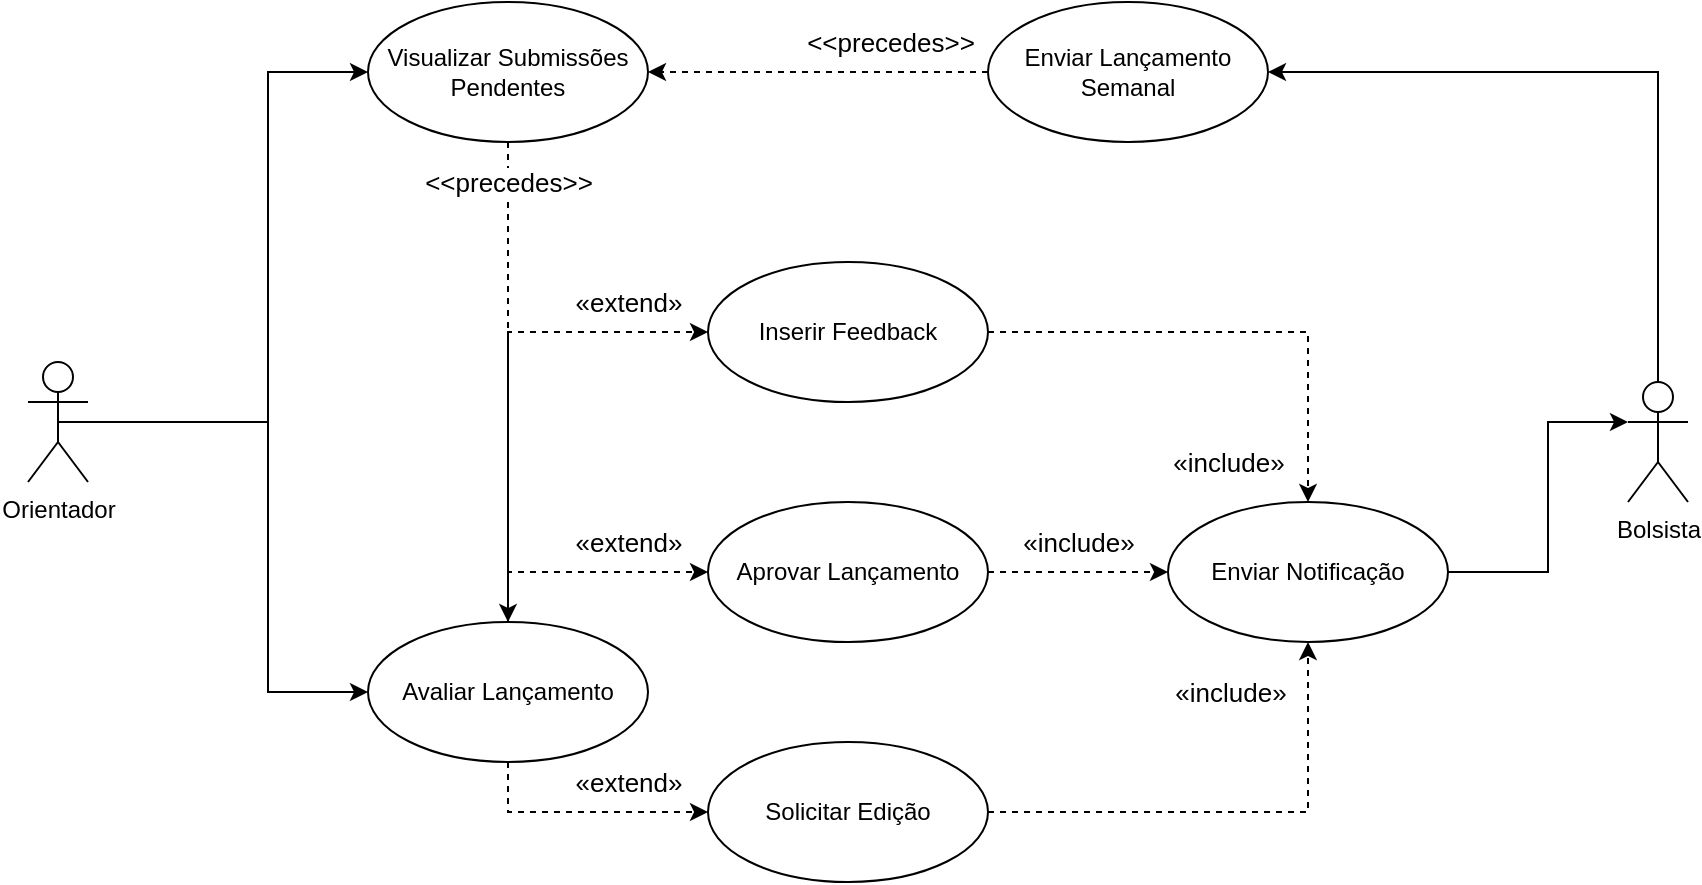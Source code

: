 <mxfile version="27.0.9">
  <diagram name="Page-1" id="1as3YjV-CZLoadOqZrff">
    <mxGraphModel dx="2850" dy="1943" grid="1" gridSize="10" guides="1" tooltips="1" connect="1" arrows="1" fold="1" page="1" pageScale="1" pageWidth="850" pageHeight="1100" math="0" shadow="0">
      <root>
        <mxCell id="0" />
        <mxCell id="1" parent="0" />
        <mxCell id="760qxaIif4Hb1kq7RveY-20" style="edgeStyle=orthogonalEdgeStyle;rounded=0;orthogonalLoop=1;jettySize=auto;html=1;entryX=0;entryY=0.5;entryDx=0;entryDy=0;" parent="1" source="760qxaIif4Hb1kq7RveY-1" target="760qxaIif4Hb1kq7RveY-5" edge="1">
          <mxGeometry relative="1" as="geometry">
            <Array as="points">
              <mxPoint y="-280" />
              <mxPoint y="-455" />
            </Array>
          </mxGeometry>
        </mxCell>
        <mxCell id="760qxaIif4Hb1kq7RveY-22" style="edgeStyle=orthogonalEdgeStyle;rounded=0;orthogonalLoop=1;jettySize=auto;html=1;entryX=0;entryY=0.5;entryDx=0;entryDy=0;exitX=0.5;exitY=0;exitDx=0;exitDy=0;dashed=1;" parent="1" source="760qxaIif4Hb1kq7RveY-24" target="760qxaIif4Hb1kq7RveY-6" edge="1">
          <mxGeometry relative="1" as="geometry" />
        </mxCell>
        <mxCell id="760qxaIif4Hb1kq7RveY-26" value="&lt;font style=&quot;font-size: 13px;&quot;&gt;«extend»&lt;/font&gt;" style="edgeLabel;html=1;align=center;verticalAlign=middle;resizable=0;points=[];" parent="760qxaIif4Hb1kq7RveY-22" vertex="1" connectable="0">
          <mxGeometry x="0.128" y="4" relative="1" as="geometry">
            <mxPoint x="14" y="-11" as="offset" />
          </mxGeometry>
        </mxCell>
        <mxCell id="760qxaIif4Hb1kq7RveY-23" style="edgeStyle=orthogonalEdgeStyle;rounded=0;orthogonalLoop=1;jettySize=auto;html=1;entryX=0;entryY=0.5;entryDx=0;entryDy=0;exitX=0.5;exitY=1;exitDx=0;exitDy=0;dashed=1;" parent="1" source="760qxaIif4Hb1kq7RveY-24" target="760qxaIif4Hb1kq7RveY-7" edge="1">
          <mxGeometry relative="1" as="geometry" />
        </mxCell>
        <mxCell id="760qxaIif4Hb1kq7RveY-27" value="&lt;font style=&quot;font-size: 13px;&quot;&gt;«extend»&lt;/font&gt;" style="edgeLabel;html=1;align=center;verticalAlign=middle;resizable=0;points=[];" parent="760qxaIif4Hb1kq7RveY-23" vertex="1" connectable="0">
          <mxGeometry x="0.436" y="-1" relative="1" as="geometry">
            <mxPoint x="-5" y="-16" as="offset" />
          </mxGeometry>
        </mxCell>
        <mxCell id="760qxaIif4Hb1kq7RveY-25" style="edgeStyle=orthogonalEdgeStyle;rounded=0;orthogonalLoop=1;jettySize=auto;html=1;exitX=0.5;exitY=0.5;exitDx=0;exitDy=0;exitPerimeter=0;entryX=0;entryY=0.5;entryDx=0;entryDy=0;" parent="1" source="760qxaIif4Hb1kq7RveY-1" target="760qxaIif4Hb1kq7RveY-24" edge="1">
          <mxGeometry relative="1" as="geometry">
            <mxPoint x="-130" y="-300" as="targetPoint" />
            <Array as="points">
              <mxPoint y="-280" />
              <mxPoint y="-145" />
            </Array>
          </mxGeometry>
        </mxCell>
        <mxCell id="760qxaIif4Hb1kq7RveY-1" value="Orientador" style="shape=umlActor;verticalLabelPosition=bottom;verticalAlign=top;html=1;" parent="1" vertex="1">
          <mxGeometry x="-120" y="-310" width="30" height="60" as="geometry" />
        </mxCell>
        <mxCell id="760qxaIif4Hb1kq7RveY-12" style="edgeStyle=orthogonalEdgeStyle;rounded=0;orthogonalLoop=1;jettySize=auto;html=1;entryX=1;entryY=0.5;entryDx=0;entryDy=0;exitX=0.5;exitY=0;exitDx=0;exitDy=0;exitPerimeter=0;" parent="1" source="760qxaIif4Hb1kq7RveY-2" target="760qxaIif4Hb1kq7RveY-11" edge="1">
          <mxGeometry relative="1" as="geometry">
            <mxPoint x="720" y="-190" as="sourcePoint" />
            <Array as="points">
              <mxPoint x="695" y="-455" />
            </Array>
          </mxGeometry>
        </mxCell>
        <mxCell id="760qxaIif4Hb1kq7RveY-2" value="Bolsista" style="shape=umlActor;verticalLabelPosition=bottom;verticalAlign=top;html=1;" parent="1" vertex="1">
          <mxGeometry x="680" y="-300" width="30" height="60" as="geometry" />
        </mxCell>
        <mxCell id="760qxaIif4Hb1kq7RveY-28" style="edgeStyle=orthogonalEdgeStyle;rounded=0;orthogonalLoop=1;jettySize=auto;html=1;dashed=1;" parent="1" source="760qxaIif4Hb1kq7RveY-11" target="760qxaIif4Hb1kq7RveY-5" edge="1">
          <mxGeometry relative="1" as="geometry" />
        </mxCell>
        <mxCell id="760qxaIif4Hb1kq7RveY-34" value="&lt;font style=&quot;font-size: 13px;&quot;&gt;&amp;lt;&amp;lt;precedes&amp;gt;&amp;gt;&lt;/font&gt;" style="edgeLabel;html=1;align=center;verticalAlign=middle;resizable=0;points=[];" parent="760qxaIif4Hb1kq7RveY-28" vertex="1" connectable="0">
          <mxGeometry x="-0.286" y="2" relative="1" as="geometry">
            <mxPoint x="11" y="-17" as="offset" />
          </mxGeometry>
        </mxCell>
        <mxCell id="760qxaIif4Hb1kq7RveY-5" value="Visualizar Submissões Pendentes" style="ellipse;whiteSpace=wrap;html=1;" parent="1" vertex="1">
          <mxGeometry x="50" y="-490" width="140" height="70" as="geometry" />
        </mxCell>
        <mxCell id="760qxaIif4Hb1kq7RveY-13" style="edgeStyle=orthogonalEdgeStyle;rounded=0;orthogonalLoop=1;jettySize=auto;html=1;dashed=1;" parent="1" source="760qxaIif4Hb1kq7RveY-6" target="760qxaIif4Hb1kq7RveY-9" edge="1">
          <mxGeometry relative="1" as="geometry" />
        </mxCell>
        <mxCell id="760qxaIif4Hb1kq7RveY-14" value="&lt;font style=&quot;font-size: 13px;&quot;&gt; «include»&lt;/font&gt;" style="edgeLabel;html=1;align=center;verticalAlign=middle;resizable=0;points=[];" parent="760qxaIif4Hb1kq7RveY-13" vertex="1" connectable="0">
          <mxGeometry x="0.267" relative="1" as="geometry">
            <mxPoint x="-12" y="-15" as="offset" />
          </mxGeometry>
        </mxCell>
        <mxCell id="760qxaIif4Hb1kq7RveY-6" value="Aprovar Lançamento" style="ellipse;whiteSpace=wrap;html=1;" parent="1" vertex="1">
          <mxGeometry x="220" y="-240" width="140" height="70" as="geometry" />
        </mxCell>
        <mxCell id="760qxaIif4Hb1kq7RveY-16" style="edgeStyle=orthogonalEdgeStyle;rounded=0;orthogonalLoop=1;jettySize=auto;html=1;entryX=0.5;entryY=1;entryDx=0;entryDy=0;dashed=1;" parent="1" source="760qxaIif4Hb1kq7RveY-7" target="760qxaIif4Hb1kq7RveY-9" edge="1">
          <mxGeometry relative="1" as="geometry">
            <Array as="points">
              <mxPoint x="520" y="-85" />
            </Array>
          </mxGeometry>
        </mxCell>
        <mxCell id="760qxaIif4Hb1kq7RveY-17" value=" «include»" style="edgeLabel;html=1;align=center;verticalAlign=middle;resizable=0;points=[];fontSize=13;" parent="760qxaIif4Hb1kq7RveY-16" vertex="1" connectable="0">
          <mxGeometry x="-0.327" y="2" relative="1" as="geometry">
            <mxPoint x="38" y="-58" as="offset" />
          </mxGeometry>
        </mxCell>
        <mxCell id="760qxaIif4Hb1kq7RveY-7" value="Solicitar Edição" style="ellipse;whiteSpace=wrap;html=1;" parent="1" vertex="1">
          <mxGeometry x="220" y="-120" width="140" height="70" as="geometry" />
        </mxCell>
        <mxCell id="760qxaIif4Hb1kq7RveY-18" style="edgeStyle=orthogonalEdgeStyle;rounded=0;orthogonalLoop=1;jettySize=auto;html=1;entryX=0.5;entryY=0;entryDx=0;entryDy=0;dashed=1;" parent="1" source="760qxaIif4Hb1kq7RveY-8" target="760qxaIif4Hb1kq7RveY-9" edge="1">
          <mxGeometry relative="1" as="geometry">
            <Array as="points">
              <mxPoint x="520" y="-325" />
            </Array>
          </mxGeometry>
        </mxCell>
        <mxCell id="760qxaIif4Hb1kq7RveY-19" value="&lt;font style=&quot;font-size: 13px;&quot;&gt; «include»&lt;/font&gt;" style="edgeLabel;html=1;align=center;verticalAlign=middle;resizable=0;points=[];" parent="760qxaIif4Hb1kq7RveY-18" vertex="1" connectable="0">
          <mxGeometry x="-0.432" y="-3" relative="1" as="geometry">
            <mxPoint x="50" y="62" as="offset" />
          </mxGeometry>
        </mxCell>
        <mxCell id="760qxaIif4Hb1kq7RveY-8" value="Inserir Feedback" style="ellipse;whiteSpace=wrap;html=1;" parent="1" vertex="1">
          <mxGeometry x="220" y="-360" width="140" height="70" as="geometry" />
        </mxCell>
        <mxCell id="lKRZOs1KBbejSQjJYkx3-1" style="edgeStyle=orthogonalEdgeStyle;rounded=0;orthogonalLoop=1;jettySize=auto;html=1;" parent="1" source="760qxaIif4Hb1kq7RveY-9" target="760qxaIif4Hb1kq7RveY-2" edge="1">
          <mxGeometry relative="1" as="geometry">
            <Array as="points">
              <mxPoint x="640" y="-205" />
              <mxPoint x="640" y="-280" />
            </Array>
          </mxGeometry>
        </mxCell>
        <mxCell id="760qxaIif4Hb1kq7RveY-9" value="Enviar Notificação" style="ellipse;whiteSpace=wrap;html=1;" parent="1" vertex="1">
          <mxGeometry x="450" y="-240" width="140" height="70" as="geometry" />
        </mxCell>
        <mxCell id="760qxaIif4Hb1kq7RveY-11" value="Enviar Lançamento Semanal" style="ellipse;whiteSpace=wrap;html=1;" parent="1" vertex="1">
          <mxGeometry x="360" y="-490" width="140" height="70" as="geometry" />
        </mxCell>
        <mxCell id="760qxaIif4Hb1kq7RveY-29" style="edgeStyle=orthogonalEdgeStyle;rounded=0;orthogonalLoop=1;jettySize=auto;html=1;entryX=0;entryY=0.5;entryDx=0;entryDy=0;dashed=1;" parent="1" source="760qxaIif4Hb1kq7RveY-24" target="760qxaIif4Hb1kq7RveY-8" edge="1">
          <mxGeometry relative="1" as="geometry">
            <Array as="points">
              <mxPoint x="120" y="-325" />
            </Array>
          </mxGeometry>
        </mxCell>
        <mxCell id="760qxaIif4Hb1kq7RveY-31" value="&lt;span style=&quot;color: rgba(0, 0, 0, 0); font-family: monospace; font-size: 0px; text-align: start; background-color: rgb(236, 236, 236);&quot;&gt;%3CmxGraphModel%3E%3Croot%3E%3CmxCell%20id%3D%220%22%2F%3E%3CmxCell%20id%3D%221%22%20parent%3D%220%22%2F%3E%3CmxCell%20id%3D%222%22%20value%3D%22%26lt%3Bfont%20style%3D%26quot%3Bfont-size%3A%2013px%3B%26quot%3B%26gt%3B%C2%ABextend%C2%BB%26lt%3B%2Ffont%26gt%3B%22%20style%3D%22edgeLabel%3Bhtml%3D1%3Balign%3Dcenter%3BverticalAlign%3Dmiddle%3Bresizable%3D0%3Bpoints%3D%5B%5D%3B%22%20vertex%3D%221%22%20connectable%3D%220%22%20parent%3D%221%22%3E%3CmxGeometry%20x%3D%22200%22%20y%3D%22-220%22%20as%3D%22geometry%22%2F%3E%3C%2FmxCell%3E%3C%2Froot%3E%3C%2FmxGraphModel%3E&lt;/span&gt;" style="edgeLabel;html=1;align=center;verticalAlign=middle;resizable=0;points=[];" parent="760qxaIif4Hb1kq7RveY-29" vertex="1" connectable="0">
          <mxGeometry x="0.706" y="-4" relative="1" as="geometry">
            <mxPoint as="offset" />
          </mxGeometry>
        </mxCell>
        <mxCell id="760qxaIif4Hb1kq7RveY-32" value="&lt;span style=&quot;font-size: 13px;&quot;&gt;«extend»&lt;/span&gt;" style="edgeLabel;html=1;align=center;verticalAlign=middle;resizable=0;points=[];" parent="760qxaIif4Hb1kq7RveY-29" vertex="1" connectable="0">
          <mxGeometry x="0.615" y="3" relative="1" as="geometry">
            <mxPoint x="7" y="-12" as="offset" />
          </mxGeometry>
        </mxCell>
        <mxCell id="760qxaIif4Hb1kq7RveY-24" value="&lt;div&gt;Avaliar Lançamento&lt;/div&gt;" style="ellipse;whiteSpace=wrap;html=1;" parent="1" vertex="1">
          <mxGeometry x="50" y="-180" width="140" height="70" as="geometry" />
        </mxCell>
        <mxCell id="760qxaIif4Hb1kq7RveY-33" style="edgeStyle=orthogonalEdgeStyle;rounded=0;orthogonalLoop=1;jettySize=auto;html=1;dashed=1;exitX=0.5;exitY=1;exitDx=0;exitDy=0;" parent="1" source="760qxaIif4Hb1kq7RveY-5" target="760qxaIif4Hb1kq7RveY-24" edge="1">
          <mxGeometry relative="1" as="geometry" />
        </mxCell>
        <mxCell id="760qxaIif4Hb1kq7RveY-35" value="&lt;font style=&quot;font-size: 13px;&quot;&gt;&amp;lt;&amp;lt;precedes&amp;gt;&amp;gt;&lt;/font&gt;" style="edgeLabel;html=1;align=center;verticalAlign=middle;resizable=0;points=[];" parent="760qxaIif4Hb1kq7RveY-33" vertex="1" connectable="0">
          <mxGeometry x="0.55" relative="1" as="geometry">
            <mxPoint y="-166" as="offset" />
          </mxGeometry>
        </mxCell>
      </root>
    </mxGraphModel>
  </diagram>
</mxfile>
